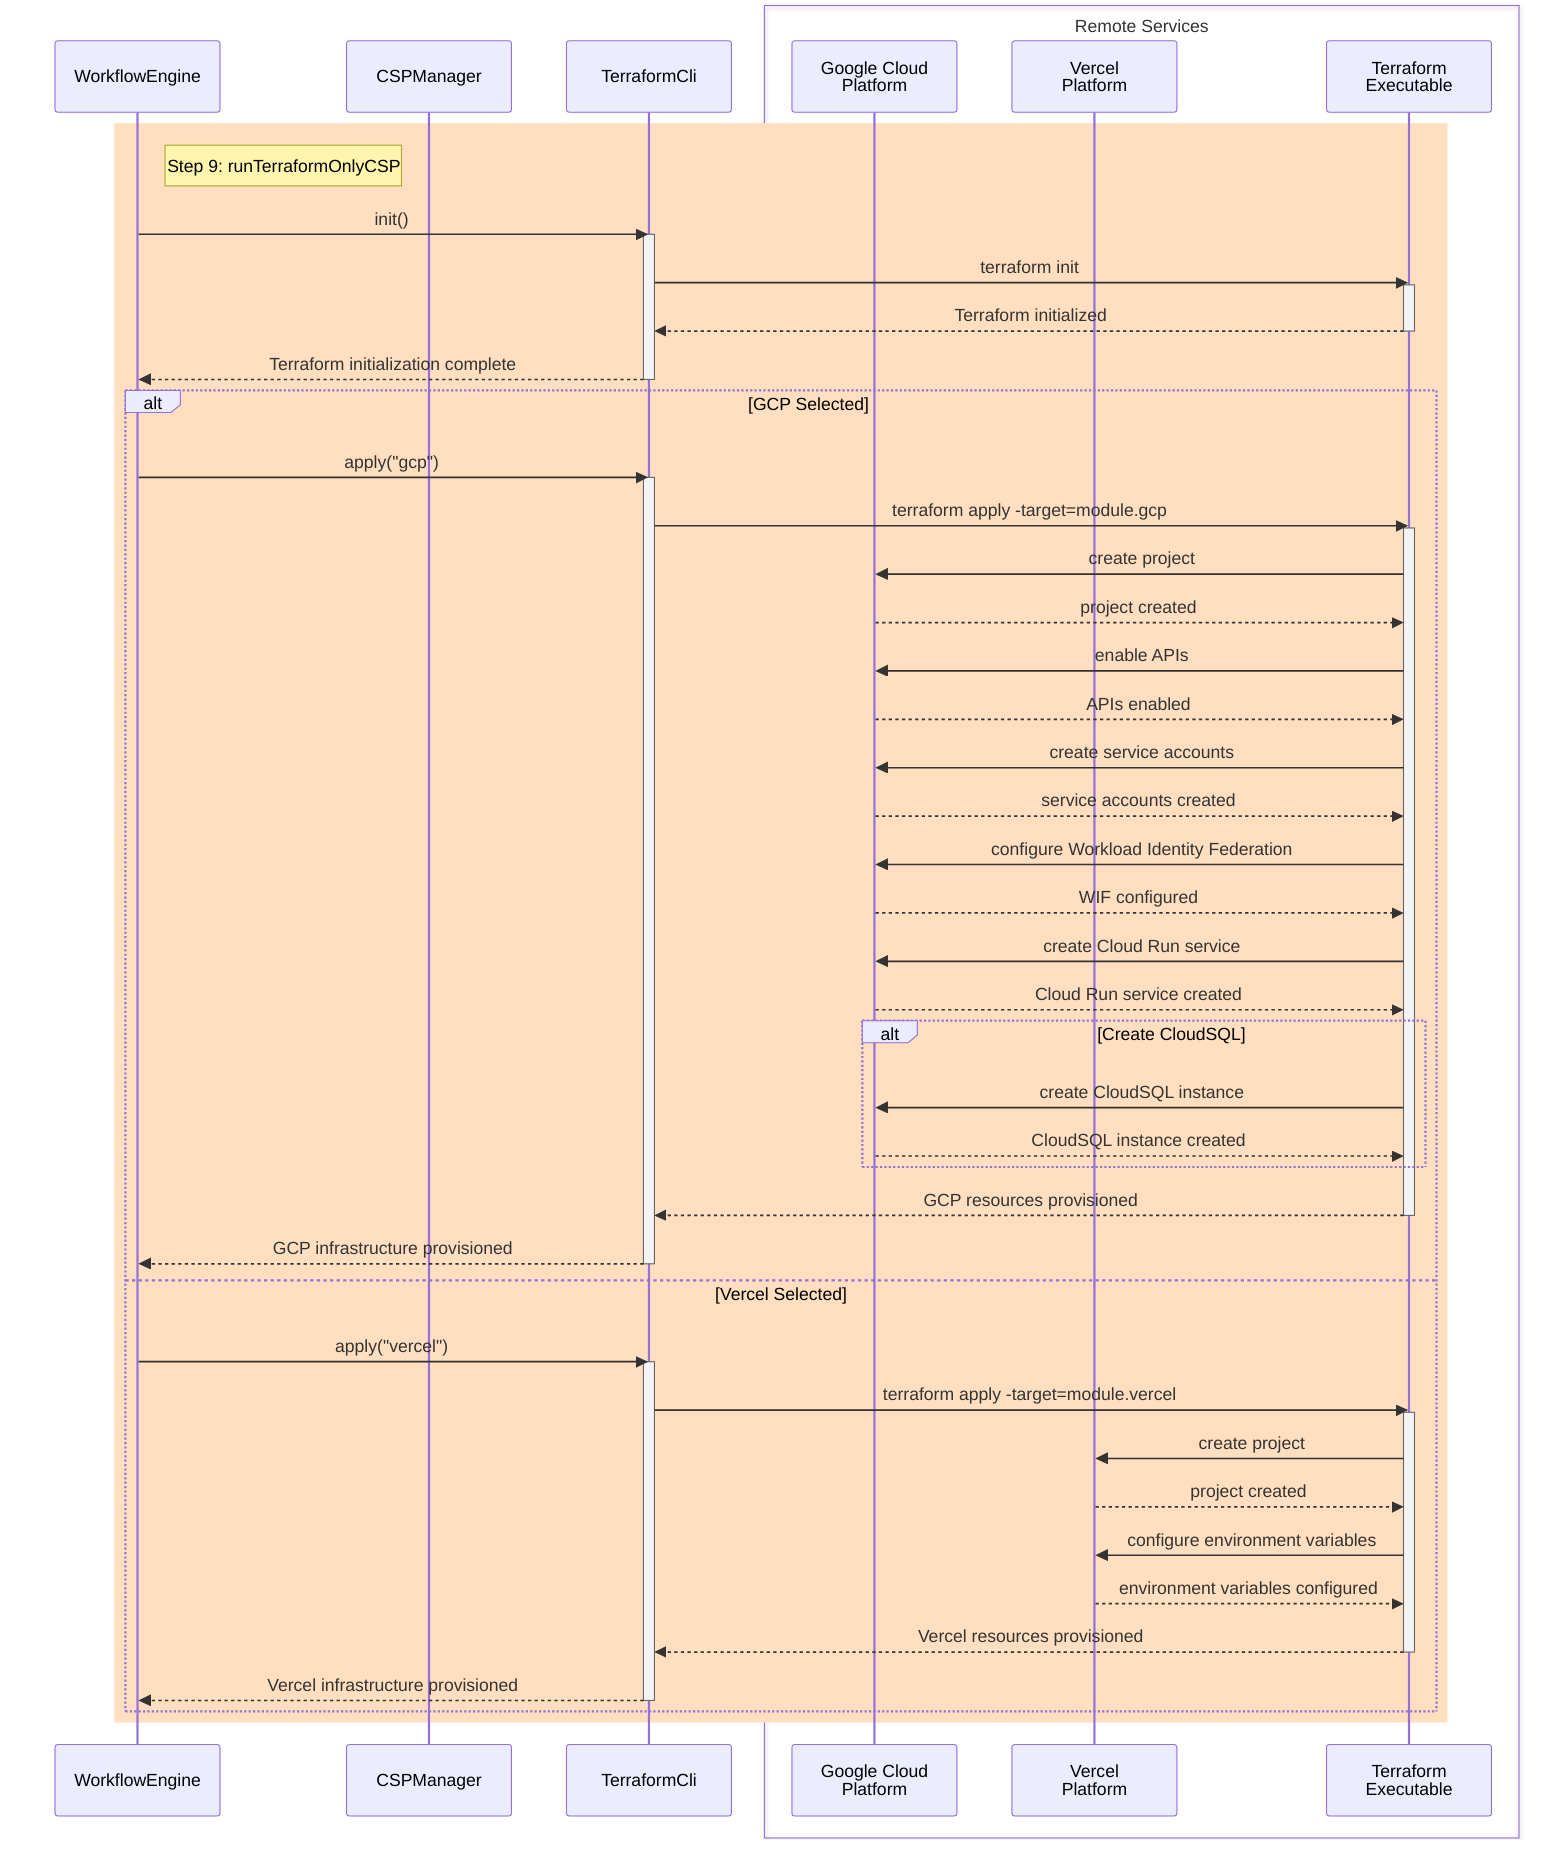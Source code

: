 ---
config:
  theme: default
  look: classic
---
sequenceDiagram
    participant WE as WorkflowEngine
    participant CSPM as CSPManager
    participant TF as TerraformCli
    
    box Remote Services
    participant GCPCloud as Google Cloud<br>Platform
    participant VercelCloud as Vercel<br>Platform
    participant TFExec as Terraform<br>Executable
    end
    
    rect rgb(255, 223, 191)
    note right of WE: Step 9: runTerraformOnlyCSP
    WE->>TF: init()
    activate TF
    TF->>TFExec: terraform init
    activate TFExec
    TFExec-->>TF: Terraform initialized
    deactivate TFExec
    TF-->>WE: Terraform initialization complete
    deactivate TF
    
    alt GCP Selected
        WE->>TF: apply("gcp")
        activate TF
        TF->>TFExec: terraform apply -target=module.gcp
        activate TFExec
        
        TFExec->>GCPCloud: create project
        GCPCloud-->>TFExec: project created
        
        TFExec->>GCPCloud: enable APIs
        GCPCloud-->>TFExec: APIs enabled
        
        TFExec->>GCPCloud: create service accounts
        GCPCloud-->>TFExec: service accounts created
        
        TFExec->>GCPCloud: configure Workload Identity Federation
        GCPCloud-->>TFExec: WIF configured
        
        TFExec->>GCPCloud: create Cloud Run service
        GCPCloud-->>TFExec: Cloud Run service created
        
        alt Create CloudSQL
            TFExec->>GCPCloud: create CloudSQL instance
            GCPCloud-->>TFExec: CloudSQL instance created
        end
        
        TFExec-->>TF: GCP resources provisioned
        deactivate TFExec
        TF-->>WE: GCP infrastructure provisioned
        deactivate TF
        
    else Vercel Selected
        WE->>TF: apply("vercel")
        activate TF
        TF->>TFExec: terraform apply -target=module.vercel
        activate TFExec
        
        TFExec->>VercelCloud: create project
        VercelCloud-->>TFExec: project created
        
        TFExec->>VercelCloud: configure environment variables
        VercelCloud-->>TFExec: environment variables configured
        
        TFExec-->>TF: Vercel resources provisioned
        deactivate TFExec
        TF-->>WE: Vercel infrastructure provisioned
        deactivate TF
    end
    end